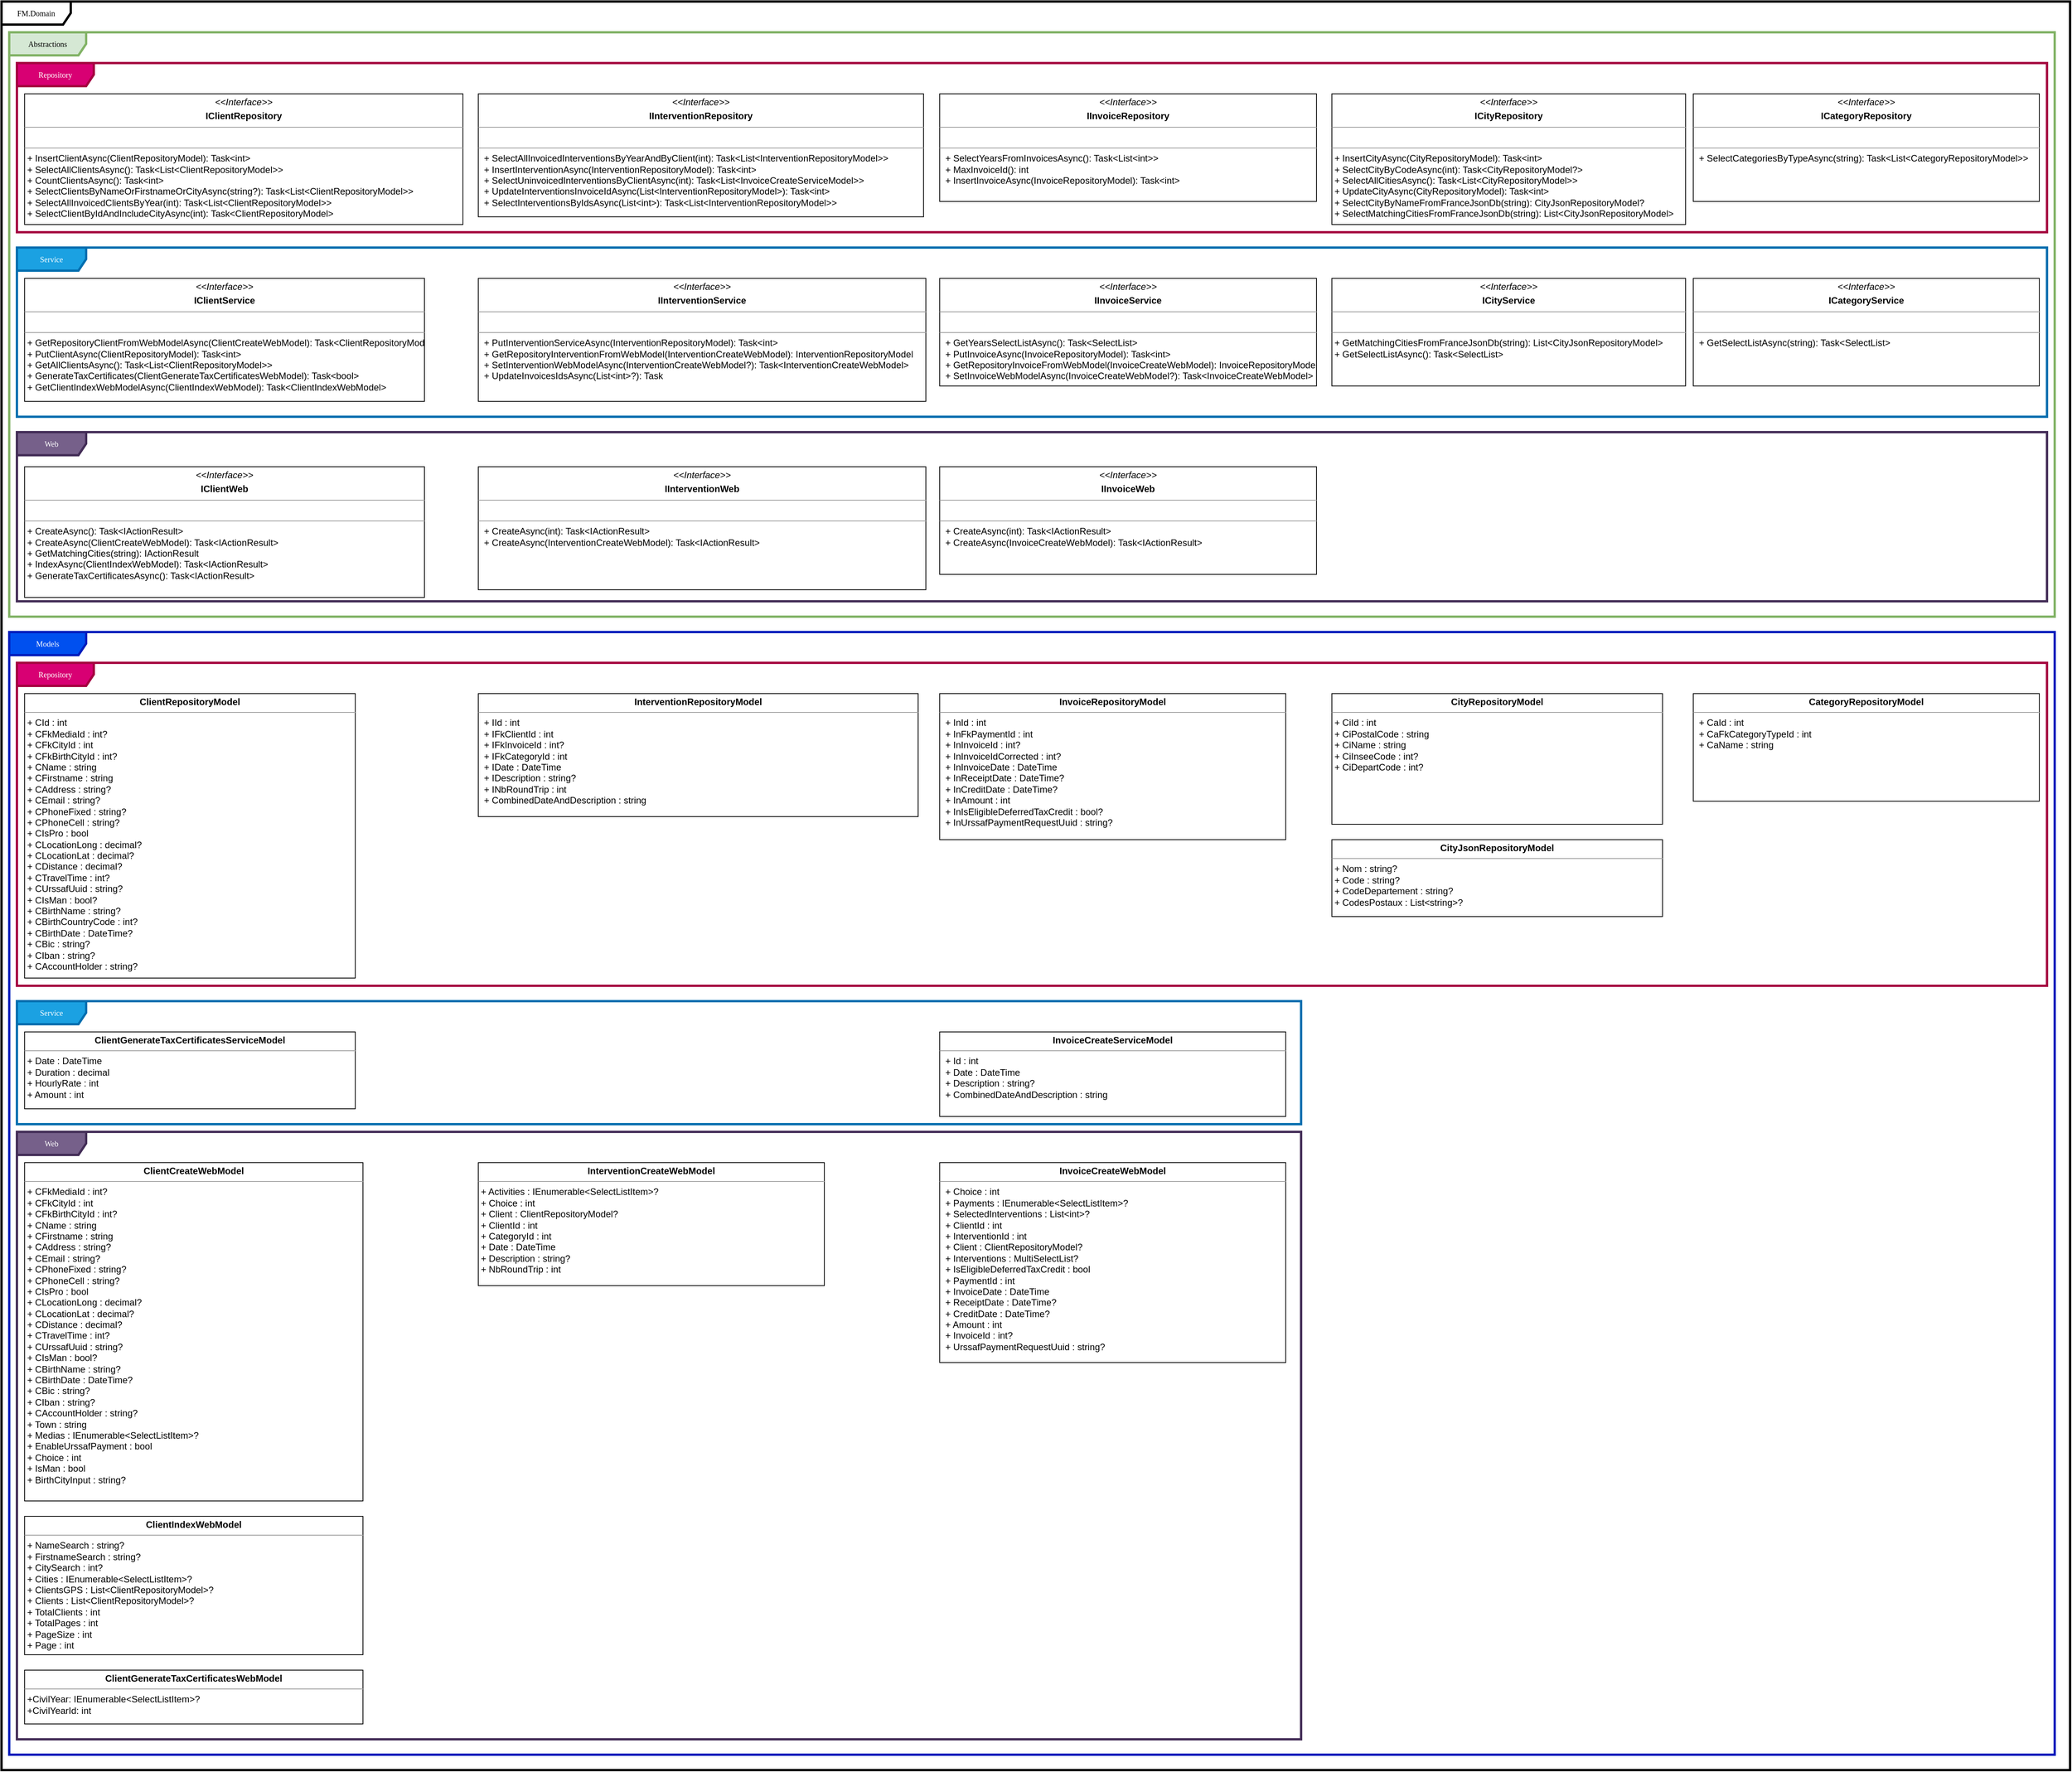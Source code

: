 <mxfile version="21.6.8" type="device">
  <diagram name="Page-1" id="c4acf3e9-155e-7222-9cf6-157b1a14988f">
    <mxGraphModel dx="3585" dy="1885" grid="1" gridSize="10" guides="1" tooltips="1" connect="1" arrows="1" fold="1" page="1" pageScale="1" pageWidth="827" pageHeight="1169" background="none" math="0" shadow="0">
      <root>
        <mxCell id="0" />
        <mxCell id="1" parent="0" />
        <mxCell id="17acba5748e5396b-1" value="&lt;div&gt;FM.Domain&lt;/div&gt;" style="shape=umlFrame;whiteSpace=wrap;html=1;rounded=0;shadow=0;comic=0;labelBackgroundColor=none;strokeWidth=3;fontFamily=Verdana;fontSize=10;align=center;width=90;height=30;fillColor=none;" parent="1" vertex="1">
          <mxGeometry x="10" y="20" width="2690" height="2300" as="geometry" />
        </mxCell>
        <mxCell id="qIQWEk4-Nql_6bRXQTqS-10" value="Models" style="shape=umlFrame;whiteSpace=wrap;html=1;rounded=0;shadow=0;comic=0;labelBackgroundColor=none;strokeWidth=3;fontFamily=Verdana;fontSize=10;align=center;width=100;height=30;fillColor=#0050ef;fontColor=#ffffff;strokeColor=#001DBC;" parent="1" vertex="1">
          <mxGeometry x="20" y="840" width="2660" height="1460" as="geometry" />
        </mxCell>
        <mxCell id="qIQWEk4-Nql_6bRXQTqS-9" value="Abstractions" style="shape=umlFrame;whiteSpace=wrap;html=1;rounded=0;shadow=0;comic=0;labelBackgroundColor=none;strokeWidth=3;fontFamily=Verdana;fontSize=10;align=center;width=100;height=30;fillColor=#d5e8d4;strokeColor=#82b366;fillStyle=auto;" parent="1" vertex="1">
          <mxGeometry x="20" y="60" width="2660" height="760" as="geometry" />
        </mxCell>
        <mxCell id="qIQWEk4-Nql_6bRXQTqS-2" value="&lt;div&gt;Repository&lt;br&gt;&lt;/div&gt;" style="shape=umlFrame;whiteSpace=wrap;html=1;rounded=0;shadow=0;comic=0;labelBackgroundColor=none;strokeWidth=3;fontFamily=Verdana;fontSize=10;align=center;width=100;height=30;fillColor=#d80073;fontColor=#ffffff;strokeColor=#A50040;" parent="1" vertex="1">
          <mxGeometry x="30" y="100" width="2640" height="220" as="geometry" />
        </mxCell>
        <mxCell id="5d2195bd80daf111-18" value="&lt;p style=&quot;margin:0px;margin-top:4px;text-align:center;&quot;&gt;&lt;i&gt;&amp;lt;&amp;lt;Interface&amp;gt;&amp;gt;&lt;/i&gt;&lt;/p&gt;&lt;p style=&quot;margin:0px;margin-top:4px;text-align:center;&quot;&gt;&lt;b&gt;IClientRepository&lt;/b&gt;&lt;br&gt;&lt;/p&gt;&lt;hr size=&quot;1&quot;&gt;&lt;p style=&quot;margin:0px;margin-left:4px;&quot;&gt;&lt;br&gt;&lt;/p&gt;&lt;hr size=&quot;1&quot;&gt;&amp;nbsp;+ InsertClientAsync(ClientRepositoryModel): Task&amp;lt;int&amp;gt;&lt;br&gt;&amp;nbsp;+ SelectAllClientsAsync(): Task&amp;lt;List&amp;lt;ClientRepositoryModel&amp;gt;&amp;gt;&lt;br&gt;&amp;nbsp;+ CountClientsAsync(): Task&amp;lt;int&amp;gt;&lt;br&gt;&amp;nbsp;+ SelectClientsByNameOrFirstnameOrCityAsync(string?): Task&amp;lt;List&amp;lt;ClientRepositoryModel&amp;gt;&amp;gt;&lt;br&gt;&amp;nbsp;+ SelectAllInvoicedClientsByYear(int): Task&amp;lt;List&amp;lt;ClientRepositoryModel&amp;gt;&amp;gt;&lt;br&gt;&amp;nbsp;+ SelectClientByIdAndIncludeCityAsync(int): Task&amp;lt;ClientRepositoryModel&amp;gt;&lt;p style=&quot;margin:0px;margin-left:4px;&quot;&gt;&lt;/p&gt;" style="verticalAlign=top;align=left;overflow=fill;fontSize=12;fontFamily=Helvetica;html=1;rounded=0;shadow=0;comic=0;labelBackgroundColor=none;strokeWidth=1" parent="1" vertex="1">
          <mxGeometry x="40" y="140" width="570" height="170" as="geometry" />
        </mxCell>
        <mxCell id="qIQWEk4-Nql_6bRXQTqS-1" value="&lt;div&gt;Service&lt;/div&gt;" style="shape=umlFrame;whiteSpace=wrap;html=1;rounded=0;shadow=0;comic=0;labelBackgroundColor=none;strokeWidth=3;fontFamily=Verdana;fontSize=10;align=center;width=90;height=30;fillColor=#1ba1e2;fontColor=#ffffff;strokeColor=#006EAF;" parent="1" vertex="1">
          <mxGeometry x="30" y="340" width="2640" height="220" as="geometry" />
        </mxCell>
        <mxCell id="qIQWEk4-Nql_6bRXQTqS-3" value="&lt;div&gt;Web&lt;br&gt;&lt;/div&gt;" style="shape=umlFrame;whiteSpace=wrap;html=1;rounded=0;shadow=0;comic=0;labelBackgroundColor=none;strokeWidth=3;fontFamily=Verdana;fontSize=10;align=center;width=90;height=30;fillColor=#76608a;fontColor=#ffffff;strokeColor=#432D57;" parent="1" vertex="1">
          <mxGeometry x="30" y="580" width="2640" height="220" as="geometry" />
        </mxCell>
        <mxCell id="qIQWEk4-Nql_6bRXQTqS-5" value="&lt;p style=&quot;margin:0px;margin-top:4px;text-align:center;&quot;&gt;&lt;i&gt;&amp;lt;&amp;lt;Interface&amp;gt;&amp;gt;&lt;/i&gt;&lt;/p&gt;&lt;p style=&quot;margin:0px;margin-top:4px;text-align:center;&quot;&gt;&lt;b&gt;ICategoryRepository&lt;/b&gt;&lt;br&gt;&lt;/p&gt;&lt;hr size=&quot;1&quot;&gt;&lt;p style=&quot;margin:0px;margin-left:4px;&quot;&gt;&lt;br&gt;&lt;/p&gt;&lt;hr size=&quot;1&quot;&gt;&lt;p style=&quot;margin:0px;margin-left:4px;&quot;&gt;&amp;nbsp;+ SelectCategoriesByTypeAsync(string): Task&amp;lt;List&amp;lt;CategoryRepositoryModel&amp;gt;&amp;gt;&lt;br&gt;&lt;/p&gt;" style="verticalAlign=top;align=left;overflow=fill;fontSize=12;fontFamily=Helvetica;html=1;rounded=0;shadow=0;comic=0;labelBackgroundColor=none;strokeWidth=1" parent="1" vertex="1">
          <mxGeometry x="2210" y="140" width="450" height="140" as="geometry" />
        </mxCell>
        <mxCell id="qIQWEk4-Nql_6bRXQTqS-6" value="&lt;p style=&quot;margin:0px;margin-top:4px;text-align:center;&quot;&gt;&lt;i&gt;&amp;lt;&amp;lt;Interface&amp;gt;&amp;gt;&lt;/i&gt;&lt;/p&gt;&lt;p style=&quot;margin:0px;margin-top:4px;text-align:center;&quot;&gt;&lt;b&gt;ICategoryService&lt;/b&gt;&lt;br&gt;&lt;/p&gt;&lt;hr size=&quot;1&quot;&gt;&lt;p style=&quot;margin:0px;margin-left:4px;&quot;&gt;&lt;br&gt;&lt;/p&gt;&lt;hr size=&quot;1&quot;&gt;&lt;p style=&quot;margin:0px;margin-left:4px;&quot;&gt;&amp;nbsp;+ GetSelectListAsync(string): Task&amp;lt;SelectList&amp;gt;&lt;br&gt;&lt;/p&gt;" style="verticalAlign=top;align=left;overflow=fill;fontSize=12;fontFamily=Helvetica;html=1;rounded=0;shadow=0;comic=0;labelBackgroundColor=none;strokeWidth=1" parent="1" vertex="1">
          <mxGeometry x="2210" y="380" width="450" height="140" as="geometry" />
        </mxCell>
        <mxCell id="qIQWEk4-Nql_6bRXQTqS-7" value="&lt;p style=&quot;margin:0px;margin-top:4px;text-align:center;&quot;&gt;&lt;i&gt;&amp;lt;&amp;lt;Interface&amp;gt;&amp;gt;&lt;/i&gt;&lt;/p&gt;&lt;p style=&quot;margin:0px;margin-top:4px;text-align:center;&quot;&gt;&lt;b&gt;IClientService&lt;/b&gt;&lt;br&gt;&lt;/p&gt;&lt;hr size=&quot;1&quot;&gt;&lt;p style=&quot;margin:0px;margin-left:4px;&quot;&gt;&lt;br&gt;&lt;/p&gt;&lt;hr size=&quot;1&quot;&gt;&amp;nbsp;+ GetRepositoryClientFromWebModelAsync(ClientCreateWebModel): Task&amp;lt;ClientRepositoryModel&amp;gt;&lt;br&gt;&amp;nbsp;+ PutClientAsync(ClientRepositoryModel): Task&amp;lt;int&amp;gt;&lt;br&gt;&amp;nbsp;+ GetAllClientsAsync(): Task&amp;lt;List&amp;lt;ClientRepositoryModel&amp;gt;&amp;gt;&lt;br&gt;&amp;nbsp;+ GenerateTaxCertificates(ClientGenerateTaxCertificatesWebModel): Task&amp;lt;bool&amp;gt;&lt;br&gt;&amp;nbsp;+ GetClientIndexWebModelAsync(ClientIndexWebModel): Task&amp;lt;ClientIndexWebModel&amp;gt;&lt;p style=&quot;margin:0px;margin-left:4px;&quot;&gt;&lt;/p&gt;" style="verticalAlign=top;align=left;overflow=fill;fontSize=12;fontFamily=Helvetica;html=1;rounded=0;shadow=0;comic=0;labelBackgroundColor=none;strokeWidth=1" parent="1" vertex="1">
          <mxGeometry x="40" y="380" width="520" height="160" as="geometry" />
        </mxCell>
        <mxCell id="qIQWEk4-Nql_6bRXQTqS-8" value="&lt;p style=&quot;margin:0px;margin-top:4px;text-align:center;&quot;&gt;&lt;i&gt;&amp;lt;&amp;lt;Interface&amp;gt;&amp;gt;&lt;/i&gt;&lt;/p&gt;&lt;p style=&quot;margin:0px;margin-top:4px;text-align:center;&quot;&gt;&lt;b&gt;ICityService&lt;/b&gt;&lt;br&gt;&lt;/p&gt;&lt;hr size=&quot;1&quot;&gt;&lt;p style=&quot;margin:0px;margin-left:4px;&quot;&gt;&lt;br&gt;&lt;/p&gt;&lt;hr size=&quot;1&quot;&gt;&amp;nbsp;+ GetMatchingCitiesFromFranceJsonDb(string): List&amp;lt;CityJsonRepositoryModel&amp;gt;&lt;br&gt;&amp;nbsp;+ GetSelectListAsync(): Task&amp;lt;SelectList&amp;gt;" style="verticalAlign=top;align=left;overflow=fill;fontSize=12;fontFamily=Helvetica;html=1;rounded=0;shadow=0;comic=0;labelBackgroundColor=none;strokeWidth=1" parent="1" vertex="1">
          <mxGeometry x="1740" y="380" width="460" height="140" as="geometry" />
        </mxCell>
        <mxCell id="qIQWEk4-Nql_6bRXQTqS-11" value="&lt;div&gt;Repository&lt;br&gt;&lt;/div&gt;" style="shape=umlFrame;whiteSpace=wrap;html=1;rounded=0;shadow=0;comic=0;labelBackgroundColor=none;strokeWidth=3;fontFamily=Verdana;fontSize=10;align=center;width=100;height=30;fillColor=#d80073;fontColor=#ffffff;strokeColor=#A50040;" parent="1" vertex="1">
          <mxGeometry x="30" y="880" width="2640" height="420" as="geometry" />
        </mxCell>
        <mxCell id="qIQWEk4-Nql_6bRXQTqS-12" value="&lt;p style=&quot;margin:0px;margin-top:4px;text-align:center;&quot;&gt;&lt;b&gt;ClientRepositoryModel&lt;/b&gt;&lt;br&gt;&lt;/p&gt;&lt;hr size=&quot;1&quot;&gt;&amp;nbsp;+ CId : int&lt;br&gt;&amp;nbsp;+ CFkMediaId : int?&lt;br&gt;&amp;nbsp;+ CFkCityId : int&lt;br&gt;&amp;nbsp;+ CFkBirthCityId : int?&lt;br&gt;&amp;nbsp;+ CName : string&lt;br&gt;&amp;nbsp;+ CFirstname : string&lt;br&gt;&amp;nbsp;+ CAddress : string?&lt;br&gt;&amp;nbsp;+ CEmail : string?&lt;br&gt;&amp;nbsp;+ CPhoneFixed : string?&lt;br&gt;&amp;nbsp;+ CPhoneCell : string?&lt;br&gt;&amp;nbsp;+ CIsPro : bool&lt;br&gt;&amp;nbsp;+ CLocationLong : decimal?&lt;br&gt;&amp;nbsp;+ CLocationLat : decimal?&lt;br&gt;&amp;nbsp;+ CDistance : decimal?&lt;br&gt;&amp;nbsp;+ CTravelTime : int?&lt;br&gt;&amp;nbsp;+ CUrssafUuid : string?&lt;br&gt;&amp;nbsp;+ CIsMan : bool?&lt;br&gt;&amp;nbsp;+ CBirthName : string?&lt;br&gt;&amp;nbsp;+ CBirthCountryCode : int?&lt;br&gt;&amp;nbsp;+ CBirthDate : DateTime?&lt;br&gt;&amp;nbsp;+ CBic : string?&lt;br&gt;&amp;nbsp;+ CIban : string?&lt;br&gt;&amp;nbsp;+ CAccountHolder : string?" style="verticalAlign=top;align=left;overflow=fill;fontSize=12;fontFamily=Helvetica;html=1;rounded=0;shadow=0;comic=0;labelBackgroundColor=none;strokeWidth=1" parent="1" vertex="1">
          <mxGeometry x="40" y="920" width="430" height="370" as="geometry" />
        </mxCell>
        <mxCell id="qIQWEk4-Nql_6bRXQTqS-13" value="&lt;div&gt;Service&lt;/div&gt;" style="shape=umlFrame;whiteSpace=wrap;html=1;rounded=0;shadow=0;comic=0;labelBackgroundColor=none;strokeWidth=3;fontFamily=Verdana;fontSize=10;align=center;width=90;height=30;fillColor=#1ba1e2;fontColor=#ffffff;strokeColor=#006EAF;" parent="1" vertex="1">
          <mxGeometry x="30" y="1320" width="1670" height="160" as="geometry" />
        </mxCell>
        <mxCell id="qIQWEk4-Nql_6bRXQTqS-14" value="&lt;div&gt;Web&lt;br&gt;&lt;/div&gt;" style="shape=umlFrame;whiteSpace=wrap;html=1;rounded=0;shadow=0;comic=0;labelBackgroundColor=none;strokeWidth=3;fontFamily=Verdana;fontSize=10;align=center;width=90;height=30;fillColor=#76608a;fontColor=#ffffff;strokeColor=#432D57;" parent="1" vertex="1">
          <mxGeometry x="30" y="1490" width="1670" height="790" as="geometry" />
        </mxCell>
        <mxCell id="qIQWEk4-Nql_6bRXQTqS-15" value="&lt;p style=&quot;margin:0px;margin-top:4px;text-align:center;&quot;&gt;&lt;b&gt;CityRepositoryModel&lt;/b&gt;&lt;br&gt;&lt;/p&gt;&lt;hr size=&quot;1&quot;&gt;&lt;div&gt;&amp;nbsp;+ CiId : int&lt;br&gt;&amp;nbsp;+ CiPostalCode : string&lt;br&gt;&amp;nbsp;+ CiName : string&lt;br&gt;&amp;nbsp;+ CiInseeCode : int?&lt;br&gt;&amp;nbsp;+ CiDepartCode : int?&lt;/div&gt;&lt;p style=&quot;margin:0px;margin-left:4px;&quot;&gt;&lt;/p&gt;&lt;p style=&quot;margin:0px;margin-left:4px;&quot;&gt;&lt;/p&gt;" style="verticalAlign=top;align=left;overflow=fill;fontSize=12;fontFamily=Helvetica;html=1;rounded=0;shadow=0;comic=0;labelBackgroundColor=none;strokeWidth=1" parent="1" vertex="1">
          <mxGeometry x="1740" y="920" width="430" height="170" as="geometry" />
        </mxCell>
        <mxCell id="qIQWEk4-Nql_6bRXQTqS-16" value="&lt;p style=&quot;margin:0px;margin-top:4px;text-align:center;&quot;&gt;&lt;b&gt;CategoryRepositoryModel&lt;/b&gt;&lt;br&gt;&lt;/p&gt;&lt;hr size=&quot;1&quot;&gt;&lt;p style=&quot;margin:0px;margin-left:4px;&quot;&gt;&amp;nbsp;+ CaId : int&lt;br&gt;&amp;nbsp;+ CaFkCategoryTypeId : int&lt;br&gt;&amp;nbsp;+ CaName : string&lt;br&gt;&lt;/p&gt;&lt;p style=&quot;margin:0px;margin-left:4px;&quot;&gt;&lt;br&gt;&lt;/p&gt;" style="verticalAlign=top;align=left;overflow=fill;fontSize=12;fontFamily=Helvetica;html=1;rounded=0;shadow=0;comic=0;labelBackgroundColor=none;strokeWidth=1" parent="1" vertex="1">
          <mxGeometry x="2210" y="920" width="450" height="140" as="geometry" />
        </mxCell>
        <mxCell id="qIQWEk4-Nql_6bRXQTqS-18" value="&lt;p style=&quot;margin:0px;margin-top:4px;text-align:center;&quot;&gt;&lt;b&gt;ClientCreateWebModel&lt;/b&gt;&lt;br&gt;&lt;/p&gt;&lt;hr size=&quot;1&quot;&gt;&amp;nbsp;+ CFkMediaId : int?&lt;br&gt;&amp;nbsp;+ CFkCityId : int&lt;br&gt;&amp;nbsp;+ CFkBirthCityId : int?&lt;br&gt;&amp;nbsp;+ CName : string&lt;br&gt;&amp;nbsp;+ CFirstname : string&lt;br&gt;&amp;nbsp;+ CAddress : string?&lt;br&gt;&amp;nbsp;+ CEmail : string?&lt;br&gt;&amp;nbsp;+ CPhoneFixed : string?&lt;br&gt;&amp;nbsp;+ CPhoneCell : string?&lt;br&gt;&amp;nbsp;+ CIsPro : bool&lt;br&gt;&amp;nbsp;+ CLocationLong : decimal?&lt;br&gt;&amp;nbsp;+ CLocationLat : decimal?&lt;br&gt;&amp;nbsp;+ CDistance : decimal?&lt;br&gt;&amp;nbsp;+ CTravelTime : int?&lt;br&gt;&amp;nbsp;+ CUrssafUuid : string?&lt;br&gt;&amp;nbsp;+ CIsMan : bool?&lt;br&gt;&amp;nbsp;+ CBirthName : string?&lt;br&gt;&amp;nbsp;+ CBirthDate : DateTime?&lt;br&gt;&amp;nbsp;+ CBic : string?&lt;br&gt;&amp;nbsp;+ CIban : string?&lt;br&gt;&amp;nbsp;+ CAccountHolder : string?&lt;br&gt;&amp;nbsp;+ Town : string&lt;br&gt;&amp;nbsp;+ Medias : IEnumerable&amp;lt;SelectListItem&amp;gt;?&lt;br&gt;&amp;nbsp;+ EnableUrssafPayment : bool&lt;br&gt;&amp;nbsp;+ Choice : int&lt;br&gt;&amp;nbsp;+ IsMan : bool&lt;br&gt;&amp;nbsp;+ BirthCityInput : string?&lt;p style=&quot;margin:0px;margin-left:4px;&quot;&gt;&lt;/p&gt;" style="verticalAlign=top;align=left;overflow=fill;fontSize=12;fontFamily=Helvetica;html=1;rounded=0;shadow=0;comic=0;labelBackgroundColor=none;strokeWidth=1" parent="1" vertex="1">
          <mxGeometry x="40" y="1530" width="440" height="440" as="geometry" />
        </mxCell>
        <mxCell id="qIQWEk4-Nql_6bRXQTqS-20" value="&lt;p style=&quot;margin:0px;margin-top:4px;text-align:center;&quot;&gt;&lt;b&gt;CityJsonRepositoryModel&lt;/b&gt;&lt;br&gt;&lt;/p&gt;&lt;hr size=&quot;1&quot;&gt;&amp;nbsp;+ Nom : string?&lt;br&gt;&amp;nbsp;+ Code : string?&lt;br&gt;&amp;nbsp;+ CodeDepartement : string?&lt;br&gt;&amp;nbsp;+ CodesPostaux : List&amp;lt;string&amp;gt;?&lt;p style=&quot;margin:0px;margin-left:4px;&quot;&gt;&lt;/p&gt;&lt;p style=&quot;margin:0px;margin-left:4px;&quot;&gt;&lt;/p&gt;" style="verticalAlign=top;align=left;overflow=fill;fontSize=12;fontFamily=Helvetica;html=1;rounded=0;shadow=0;comic=0;labelBackgroundColor=none;strokeWidth=1" parent="1" vertex="1">
          <mxGeometry x="1740" y="1110" width="430" height="100" as="geometry" />
        </mxCell>
        <mxCell id="6qtF_0vw5hCiVWaXBpFf-1" value="&lt;p style=&quot;margin:0px;margin-top:4px;text-align:center;&quot;&gt;&lt;i&gt;&amp;lt;&amp;lt;Interface&amp;gt;&amp;gt;&lt;/i&gt;&lt;/p&gt;&lt;p style=&quot;margin:0px;margin-top:4px;text-align:center;&quot;&gt;&lt;b&gt;IClientWeb&lt;/b&gt;&lt;br&gt;&lt;/p&gt;&lt;hr size=&quot;1&quot;&gt;&lt;p style=&quot;margin:0px;margin-left:4px;&quot;&gt;&lt;br&gt;&lt;/p&gt;&lt;hr size=&quot;1&quot;&gt;&amp;nbsp;+ CreateAsync(): Task&amp;lt;IActionResult&amp;gt;&lt;br&gt;&amp;nbsp;+ CreateAsync(ClientCreateWebModel): Task&amp;lt;IActionResult&amp;gt;&lt;br&gt;&amp;nbsp;+ GetMatchingCities(string): IActionResult&lt;br&gt;&amp;nbsp;+ IndexAsync(ClientIndexWebModel): Task&amp;lt;IActionResult&amp;gt;&lt;br&gt;&amp;nbsp;+ GenerateTaxCertificatesAsync(): Task&amp;lt;IActionResult&amp;gt;" style="verticalAlign=top;align=left;overflow=fill;fontSize=12;fontFamily=Helvetica;html=1;rounded=0;shadow=0;comic=0;labelBackgroundColor=none;strokeWidth=1" parent="1" vertex="1">
          <mxGeometry x="40" y="625" width="520" height="170" as="geometry" />
        </mxCell>
        <mxCell id="6uyaSKjuWU_ujleCWWm4-1" value="&lt;p style=&quot;margin:0px;margin-top:4px;text-align:center;&quot;&gt;&lt;b&gt;ClientIndexWebModel&lt;/b&gt;&lt;br&gt;&lt;/p&gt;&lt;hr size=&quot;1&quot;&gt;&amp;nbsp;+ NameSearch : string?&lt;br&gt;&amp;nbsp;+ FirstnameSearch : string?&lt;br&gt;&amp;nbsp;+ CitySearch : int?&lt;br&gt;&amp;nbsp;+ Cities : IEnumerable&amp;lt;SelectListItem&amp;gt;?&lt;br&gt;&amp;nbsp;+ ClientsGPS : List&amp;lt;ClientRepositoryModel&amp;gt;?&lt;br&gt;&amp;nbsp;+ Clients : List&amp;lt;ClientRepositoryModel&amp;gt;?&lt;br&gt;&amp;nbsp;+ TotalClients : int&lt;br&gt;&amp;nbsp;+ TotalPages : int&lt;br&gt;&amp;nbsp;+ PageSize : int&lt;br&gt;&amp;nbsp;+ Page : int&lt;br&gt;&lt;p style=&quot;margin:0px;margin-left:4px;&quot;&gt;&lt;/p&gt;" style="verticalAlign=top;align=left;overflow=fill;fontSize=12;fontFamily=Helvetica;html=1;rounded=0;shadow=0;comic=0;labelBackgroundColor=none;strokeWidth=1" parent="1" vertex="1">
          <mxGeometry x="40" y="1990" width="440" height="180" as="geometry" />
        </mxCell>
        <mxCell id="qIQWEk4-Nql_6bRXQTqS-4" value="&lt;p style=&quot;margin:0px;margin-top:4px;text-align:center;&quot;&gt;&lt;i&gt;&amp;lt;&amp;lt;Interface&amp;gt;&amp;gt;&lt;/i&gt;&lt;/p&gt;&lt;p style=&quot;margin:0px;margin-top:4px;text-align:center;&quot;&gt;&lt;b&gt;ICityRepository&lt;/b&gt;&lt;br&gt;&lt;/p&gt;&lt;hr size=&quot;1&quot;&gt;&lt;p style=&quot;margin:0px;margin-left:4px;&quot;&gt;&lt;br&gt;&lt;/p&gt;&lt;hr size=&quot;1&quot;&gt;&amp;nbsp;+ InsertCityAsync(CityRepositoryModel): Task&amp;lt;int&amp;gt;&lt;br&gt;&amp;nbsp;+ SelectCityByCodeAsync(int): Task&amp;lt;CityRepositoryModel?&amp;gt;&lt;br&gt;&amp;nbsp;+ SelectAllCitiesAsync(): Task&amp;lt;List&amp;lt;CityRepositoryModel&amp;gt;&amp;gt;&lt;br&gt;&amp;nbsp;+ UpdateCityAsync(CityRepositoryModel): Task&amp;lt;int&amp;gt;&lt;br&gt;&amp;nbsp;+ SelectCityByNameFromFranceJsonDb(string): CityJsonRepositoryModel?&lt;br&gt;&amp;nbsp;+ SelectMatchingCitiesFromFranceJsonDb(string): List&amp;lt;CityJsonRepositoryModel&amp;gt;" style="verticalAlign=top;align=left;overflow=fill;fontSize=12;fontFamily=Helvetica;html=1;rounded=0;shadow=0;comic=0;labelBackgroundColor=none;strokeWidth=1" parent="1" vertex="1">
          <mxGeometry x="1740" y="140" width="460" height="170" as="geometry" />
        </mxCell>
        <mxCell id="gPzeajrM_xgjPpkoQmce-1" value="&lt;p style=&quot;margin:0px;margin-top:4px;text-align:center;&quot;&gt;&lt;b&gt;ClientGenerateTaxCertificatesWebModel&lt;/b&gt;&lt;/p&gt;&lt;hr size=&quot;1&quot;&gt;&amp;nbsp;+CivilYear: IEnumerable&amp;lt;SelectListItem&amp;gt;?&lt;br&gt;&amp;nbsp;+CivilYearId: int&lt;br&gt;&lt;p style=&quot;margin:0px;margin-left:4px;&quot;&gt;&lt;/p&gt;" style="verticalAlign=top;align=left;overflow=fill;fontSize=12;fontFamily=Helvetica;html=1;rounded=0;shadow=0;comic=0;labelBackgroundColor=none;strokeWidth=1" parent="1" vertex="1">
          <mxGeometry x="40" y="2190" width="440" height="70" as="geometry" />
        </mxCell>
        <mxCell id="gPzeajrM_xgjPpkoQmce-2" value="&lt;p style=&quot;margin:0px;margin-top:4px;text-align:center;&quot;&gt;&lt;i&gt;&amp;lt;&amp;lt;Interface&amp;gt;&amp;gt;&lt;/i&gt;&lt;/p&gt;&lt;p style=&quot;margin:0px;margin-top:4px;text-align:center;&quot;&gt;&lt;b&gt;IInvoiceRepository&lt;/b&gt;&lt;br&gt;&lt;/p&gt;&lt;hr size=&quot;1&quot;&gt;&lt;p style=&quot;margin:0px;margin-left:4px;&quot;&gt;&lt;br&gt;&lt;/p&gt;&lt;hr size=&quot;1&quot;&gt;&lt;p style=&quot;margin:0px;margin-left:4px;&quot;&gt;&amp;nbsp;+ SelectYearsFromInvoicesAsync(): Task&amp;lt;List&amp;lt;int&amp;gt;&amp;gt;&lt;br&gt;&amp;nbsp;+ MaxInvoiceId(): int&lt;br&gt;&amp;nbsp;+ InsertInvoiceAsync(InvoiceRepositoryModel): Task&amp;lt;int&amp;gt;&lt;br&gt;&lt;/p&gt;" style="verticalAlign=top;align=left;overflow=fill;fontSize=12;fontFamily=Helvetica;html=1;rounded=0;shadow=0;comic=0;labelBackgroundColor=none;strokeWidth=1" parent="1" vertex="1">
          <mxGeometry x="1230" y="140" width="490" height="140" as="geometry" />
        </mxCell>
        <mxCell id="gPzeajrM_xgjPpkoQmce-3" value="&lt;p style=&quot;margin:0px;margin-top:4px;text-align:center;&quot;&gt;&lt;i&gt;&amp;lt;&amp;lt;Interface&amp;gt;&amp;gt;&lt;/i&gt;&lt;/p&gt;&lt;p style=&quot;margin:0px;margin-top:4px;text-align:center;&quot;&gt;&lt;b&gt;IInvoiceService&lt;/b&gt;&lt;br&gt;&lt;/p&gt;&lt;hr size=&quot;1&quot;&gt;&lt;p style=&quot;margin:0px;margin-left:4px;&quot;&gt;&lt;br&gt;&lt;/p&gt;&lt;hr size=&quot;1&quot;&gt;&lt;p style=&quot;margin:0px;margin-left:4px;&quot;&gt;&amp;nbsp;+ GetYearsSelectListAsync(): Task&amp;lt;SelectList&amp;gt;&lt;br&gt;&amp;nbsp;+ PutInvoiceAsync(InvoiceRepositoryModel): Task&amp;lt;int&amp;gt;&lt;br&gt;&amp;nbsp;+ GetRepositoryInvoiceFromWebModel(InvoiceCreateWebModel): InvoiceRepositoryModel&lt;br&gt;&amp;nbsp;+ SetInvoiceWebModelAsync(InvoiceCreateWebModel?): Task&amp;lt;InvoiceCreateWebModel&amp;gt;&lt;br&gt;&lt;/p&gt;" style="verticalAlign=top;align=left;overflow=fill;fontSize=12;fontFamily=Helvetica;html=1;rounded=0;shadow=0;comic=0;labelBackgroundColor=none;strokeWidth=1" parent="1" vertex="1">
          <mxGeometry x="1230" y="380" width="490" height="140" as="geometry" />
        </mxCell>
        <mxCell id="nbJEXyv7-5KZfIK97YS7-1" value="&lt;p style=&quot;margin:0px;margin-top:4px;text-align:center;&quot;&gt;&lt;i&gt;&amp;lt;&amp;lt;Interface&amp;gt;&amp;gt;&lt;/i&gt;&lt;/p&gt;&lt;p style=&quot;margin:0px;margin-top:4px;text-align:center;&quot;&gt;&lt;b&gt;IInterventionRepository&lt;/b&gt;&lt;br&gt;&lt;/p&gt;&lt;hr size=&quot;1&quot;&gt;&lt;p style=&quot;margin:0px;margin-left:4px;&quot;&gt;&lt;br&gt;&lt;/p&gt;&lt;hr size=&quot;1&quot;&gt;&lt;p style=&quot;margin:0px;margin-left:4px;&quot;&gt;&amp;nbsp;+ SelectAllInvoicedInterventionsByYearAndByClient(int): Task&amp;lt;List&amp;lt;InterventionRepositoryModel&amp;gt;&amp;gt;&lt;br&gt;&amp;nbsp;+ InsertInterventionAsync(InterventionRepositoryModel): Task&amp;lt;int&amp;gt;&lt;br&gt;&amp;nbsp;+ SelectUninvoicedInterventionsByClientAsync(int): Task&amp;lt;List&amp;lt;InvoiceCreateServiceModel&amp;gt;&amp;gt;&lt;br&gt;&amp;nbsp;+ UpdateInterventionsInvoiceIdAsync(List&amp;lt;InterventionRepositoryModel&amp;gt;): Task&amp;lt;int&amp;gt;&lt;br&gt;&amp;nbsp;+ SelectInterventionsByIdsAsync(List&amp;lt;int&amp;gt;): Task&amp;lt;List&amp;lt;InterventionRepositoryModel&amp;gt;&amp;gt;&lt;br&gt;&lt;/p&gt;" style="verticalAlign=top;align=left;overflow=fill;fontSize=12;fontFamily=Helvetica;html=1;rounded=0;shadow=0;comic=0;labelBackgroundColor=none;strokeWidth=1" parent="1" vertex="1">
          <mxGeometry x="630" y="140" width="579" height="160" as="geometry" />
        </mxCell>
        <mxCell id="nbJEXyv7-5KZfIK97YS7-2" value="&lt;p style=&quot;margin:0px;margin-top:4px;text-align:center;&quot;&gt;&lt;i&gt;&amp;lt;&amp;lt;Interface&amp;gt;&amp;gt;&lt;/i&gt;&lt;/p&gt;&lt;p style=&quot;margin:0px;margin-top:4px;text-align:center;&quot;&gt;&lt;b&gt;IInterventionService&lt;/b&gt;&lt;br&gt;&lt;/p&gt;&lt;hr size=&quot;1&quot;&gt;&lt;p style=&quot;margin:0px;margin-left:4px;&quot;&gt;&lt;br&gt;&lt;/p&gt;&lt;hr size=&quot;1&quot;&gt;&lt;p style=&quot;margin:0px;margin-left:4px;&quot;&gt;&amp;nbsp;+ PutInterventionServiceAsync(InterventionRepositoryModel): Task&amp;lt;int&amp;gt;&lt;br&gt;&amp;nbsp;+ GetRepositoryInterventionFromWebModel(InterventionCreateWebModel): InterventionRepositoryModel&lt;br&gt;&amp;nbsp;+ SetInterventionWebModelAsync(InterventionCreateWebModel?): Task&amp;lt;InterventionCreateWebModel&amp;gt;&lt;br&gt;&amp;nbsp;+ UpdateInvoicesIdsAsync(List&amp;lt;int&amp;gt;?): Task&lt;br&gt;&lt;/p&gt;" style="verticalAlign=top;align=left;overflow=fill;fontSize=12;fontFamily=Helvetica;html=1;rounded=0;shadow=0;comic=0;labelBackgroundColor=none;strokeWidth=1" parent="1" vertex="1">
          <mxGeometry x="630" y="380" width="582" height="160" as="geometry" />
        </mxCell>
        <mxCell id="nbJEXyv7-5KZfIK97YS7-3" value="&lt;p style=&quot;margin:0px;margin-top:4px;text-align:center;&quot;&gt;&lt;i&gt;&amp;lt;&amp;lt;Interface&amp;gt;&amp;gt;&lt;/i&gt;&lt;/p&gt;&lt;p style=&quot;margin:0px;margin-top:4px;text-align:center;&quot;&gt;&lt;b&gt;IInterventionWeb&lt;/b&gt;&lt;br&gt;&lt;/p&gt;&lt;hr size=&quot;1&quot;&gt;&lt;p style=&quot;margin:0px;margin-left:4px;&quot;&gt;&lt;br&gt;&lt;/p&gt;&lt;hr size=&quot;1&quot;&gt;&lt;p style=&quot;margin:0px;margin-left:4px;&quot;&gt;&amp;nbsp;+ CreateAsync(int): Task&amp;lt;IActionResult&amp;gt;&lt;br&gt;&amp;nbsp;+ CreateAsync(InterventionCreateWebModel): Task&amp;lt;IActionResult&amp;gt;&lt;br&gt;&lt;/p&gt;" style="verticalAlign=top;align=left;overflow=fill;fontSize=12;fontFamily=Helvetica;html=1;rounded=0;shadow=0;comic=0;labelBackgroundColor=none;strokeWidth=1" parent="1" vertex="1">
          <mxGeometry x="630" y="625" width="582" height="160" as="geometry" />
        </mxCell>
        <mxCell id="nbJEXyv7-5KZfIK97YS7-4" value="&lt;p style=&quot;margin:0px;margin-top:4px;text-align:center;&quot;&gt;&lt;i&gt;&amp;lt;&amp;lt;Interface&amp;gt;&amp;gt;&lt;/i&gt;&lt;/p&gt;&lt;p style=&quot;margin:0px;margin-top:4px;text-align:center;&quot;&gt;&lt;b&gt;IInvoiceWeb&lt;/b&gt;&lt;br&gt;&lt;/p&gt;&lt;hr size=&quot;1&quot;&gt;&lt;p style=&quot;margin:0px;margin-left:4px;&quot;&gt;&lt;br&gt;&lt;/p&gt;&lt;hr size=&quot;1&quot;&gt;&lt;p style=&quot;margin:0px;margin-left:4px;&quot;&gt;&amp;nbsp;+ CreateAsync(int): Task&amp;lt;IActionResult&amp;gt;&lt;br&gt;&amp;nbsp;+ CreateAsync(InvoiceCreateWebModel): Task&amp;lt;IActionResult&amp;gt;&lt;br&gt;&lt;/p&gt;" style="verticalAlign=top;align=left;overflow=fill;fontSize=12;fontFamily=Helvetica;html=1;rounded=0;shadow=0;comic=0;labelBackgroundColor=none;strokeWidth=1" parent="1" vertex="1">
          <mxGeometry x="1230" y="625" width="490" height="140" as="geometry" />
        </mxCell>
        <mxCell id="nbJEXyv7-5KZfIK97YS7-6" value="&lt;p style=&quot;margin:0px;margin-top:4px;text-align:center;&quot;&gt;&lt;b&gt;InterventionRepositoryModel&lt;/b&gt;&lt;br&gt;&lt;/p&gt;&lt;hr size=&quot;1&quot;&gt;&lt;p style=&quot;margin:0px;margin-left:4px;&quot;&gt;&amp;nbsp;+ IId : int&lt;br&gt;&amp;nbsp;+ IFkClientId : int&lt;br&gt;&amp;nbsp;+ IFkInvoiceId : int?&lt;br&gt;&amp;nbsp;+ IFkCategoryId : int&lt;br&gt;&amp;nbsp;+ IDate : DateTime&lt;br&gt;&amp;nbsp;+ IDescription : string?&lt;br&gt;&amp;nbsp;+ INbRoundTrip : int&lt;br&gt;&amp;nbsp;+ CombinedDateAndDescription : string&lt;br&gt;&lt;/p&gt;&lt;p style=&quot;margin:0px;margin-left:4px;&quot;&gt;&lt;br&gt;&lt;/p&gt;" style="verticalAlign=top;align=left;overflow=fill;fontSize=12;fontFamily=Helvetica;html=1;rounded=0;shadow=0;comic=0;labelBackgroundColor=none;strokeWidth=1" parent="1" vertex="1">
          <mxGeometry x="630" y="920" width="572" height="160" as="geometry" />
        </mxCell>
        <mxCell id="nbJEXyv7-5KZfIK97YS7-7" value="&lt;p style=&quot;margin:0px;margin-top:4px;text-align:center;&quot;&gt;&lt;b&gt;InvoiceRepositoryModel&lt;/b&gt;&lt;br&gt;&lt;/p&gt;&lt;hr size=&quot;1&quot;&gt;&lt;p style=&quot;margin:0px;margin-left:4px;&quot;&gt;&amp;nbsp;+ InId : int&lt;br&gt;&amp;nbsp;+ InFkPaymentId : int&lt;br&gt;&amp;nbsp;+ InInvoiceId : int?&lt;br&gt;&amp;nbsp;+ InInvoiceIdCorrected : int?&lt;br&gt;&amp;nbsp;+ InInvoiceDate : DateTime&lt;br&gt;&amp;nbsp;+ InReceiptDate : DateTime?&lt;br&gt;&amp;nbsp;+ InCreditDate : DateTime?&lt;br&gt;&amp;nbsp;+ InAmount : int&lt;br&gt;&amp;nbsp;+ InIsEligibleDeferredTaxCredit : bool?&lt;br&gt;&amp;nbsp;+ InUrssafPaymentRequestUuid : string?&lt;br&gt;&lt;/p&gt;" style="verticalAlign=top;align=left;overflow=fill;fontSize=12;fontFamily=Helvetica;html=1;rounded=0;shadow=0;comic=0;labelBackgroundColor=none;strokeWidth=1" parent="1" vertex="1">
          <mxGeometry x="1230" y="920" width="450" height="190" as="geometry" />
        </mxCell>
        <mxCell id="nbJEXyv7-5KZfIK97YS7-9" value="&lt;p style=&quot;margin:0px;margin-top:4px;text-align:center;&quot;&gt;&lt;b&gt;ClientGenerateTaxCertificatesServiceModel&lt;/b&gt;&lt;br&gt;&lt;/p&gt;&lt;hr size=&quot;1&quot;&gt;&amp;nbsp;+ Date : DateTime&lt;br&gt;&amp;nbsp;+ Duration : decimal&lt;br&gt;&amp;nbsp;+ HourlyRate : int&lt;br&gt;&amp;nbsp;+ Amount : int" style="verticalAlign=top;align=left;overflow=fill;fontSize=12;fontFamily=Helvetica;html=1;rounded=0;shadow=0;comic=0;labelBackgroundColor=none;strokeWidth=1" parent="1" vertex="1">
          <mxGeometry x="40" y="1360" width="430" height="100" as="geometry" />
        </mxCell>
        <mxCell id="nbJEXyv7-5KZfIK97YS7-10" value="&lt;p style=&quot;margin:0px;margin-top:4px;text-align:center;&quot;&gt;&lt;b&gt;InvoiceCreateServiceModel&lt;/b&gt;&lt;br&gt;&lt;/p&gt;&lt;hr size=&quot;1&quot;&gt;&lt;p style=&quot;margin:0px;margin-left:4px;&quot;&gt;&amp;nbsp;+ Id : int&lt;br&gt;&amp;nbsp;+ Date : DateTime&lt;br&gt;&amp;nbsp;+ Description : string?&lt;br&gt;&amp;nbsp;+ CombinedDateAndDescription : string&lt;br&gt;&lt;/p&gt;" style="verticalAlign=top;align=left;overflow=fill;fontSize=12;fontFamily=Helvetica;html=1;rounded=0;shadow=0;comic=0;labelBackgroundColor=none;strokeWidth=1" parent="1" vertex="1">
          <mxGeometry x="1230" y="1360" width="450" height="110" as="geometry" />
        </mxCell>
        <mxCell id="nbJEXyv7-5KZfIK97YS7-11" value="&lt;p style=&quot;margin:0px;margin-top:4px;text-align:center;&quot;&gt;&lt;b&gt;InterventionCreateWebModel&lt;/b&gt;&lt;br&gt;&lt;/p&gt;&lt;hr size=&quot;1&quot;&gt;&amp;nbsp;+ Activities : IEnumerable&amp;lt;SelectListItem&amp;gt;?&lt;br&gt;&amp;nbsp;+ Choice : int&lt;br&gt;&amp;nbsp;+ Client : ClientRepositoryModel?&lt;br&gt;&amp;nbsp;+ ClientId : int&lt;br&gt;&amp;nbsp;+ CategoryId : int&lt;br&gt;&amp;nbsp;+ Date : DateTime&lt;br&gt;&amp;nbsp;+ Description : string?&lt;br&gt;&amp;nbsp;+ NbRoundTrip : int&lt;p style=&quot;margin:0px;margin-left:4px;&quot;&gt;&lt;br&gt;&lt;/p&gt;" style="verticalAlign=top;align=left;overflow=fill;fontSize=12;fontFamily=Helvetica;html=1;rounded=0;shadow=0;comic=0;labelBackgroundColor=none;strokeWidth=1" parent="1" vertex="1">
          <mxGeometry x="630" y="1530" width="450" height="160" as="geometry" />
        </mxCell>
        <mxCell id="nbJEXyv7-5KZfIK97YS7-12" value="&lt;p style=&quot;margin:0px;margin-top:4px;text-align:center;&quot;&gt;&lt;b&gt;InvoiceCreateWebModel&lt;/b&gt;&lt;br&gt;&lt;/p&gt;&lt;hr size=&quot;1&quot;&gt;&lt;p style=&quot;margin:0px;margin-left:4px;&quot;&gt;&amp;nbsp;+ Choice : int&lt;br&gt;&amp;nbsp;+ Payments : IEnumerable&amp;lt;SelectListItem&amp;gt;?&lt;br&gt;&amp;nbsp;+ SelectedInterventions : List&amp;lt;int&amp;gt;?&lt;br&gt;&amp;nbsp;+ ClientId : int&lt;br&gt;&amp;nbsp;+ InterventionId : int&lt;br&gt;&amp;nbsp;+ Client : ClientRepositoryModel?&lt;br&gt;&amp;nbsp;+ Interventions : MultiSelectList?&lt;br&gt;&amp;nbsp;+ IsEligibleDeferredTaxCredit : bool&lt;br&gt;&amp;nbsp;+ PaymentId : int&lt;br&gt;&amp;nbsp;+ InvoiceDate : DateTime&lt;br&gt;&amp;nbsp;+ ReceiptDate : DateTime?&lt;br&gt;&amp;nbsp;+ CreditDate : DateTime?&lt;br&gt;&amp;nbsp;+ Amount : int&lt;br&gt;&amp;nbsp;+ InvoiceId : int?&lt;br&gt;&amp;nbsp;+ UrssafPaymentRequestUuid : string?&lt;br&gt;&lt;/p&gt;" style="verticalAlign=top;align=left;overflow=fill;fontSize=12;fontFamily=Helvetica;html=1;rounded=0;shadow=0;comic=0;labelBackgroundColor=none;strokeWidth=1" parent="1" vertex="1">
          <mxGeometry x="1230" y="1530" width="450" height="260" as="geometry" />
        </mxCell>
      </root>
    </mxGraphModel>
  </diagram>
</mxfile>

